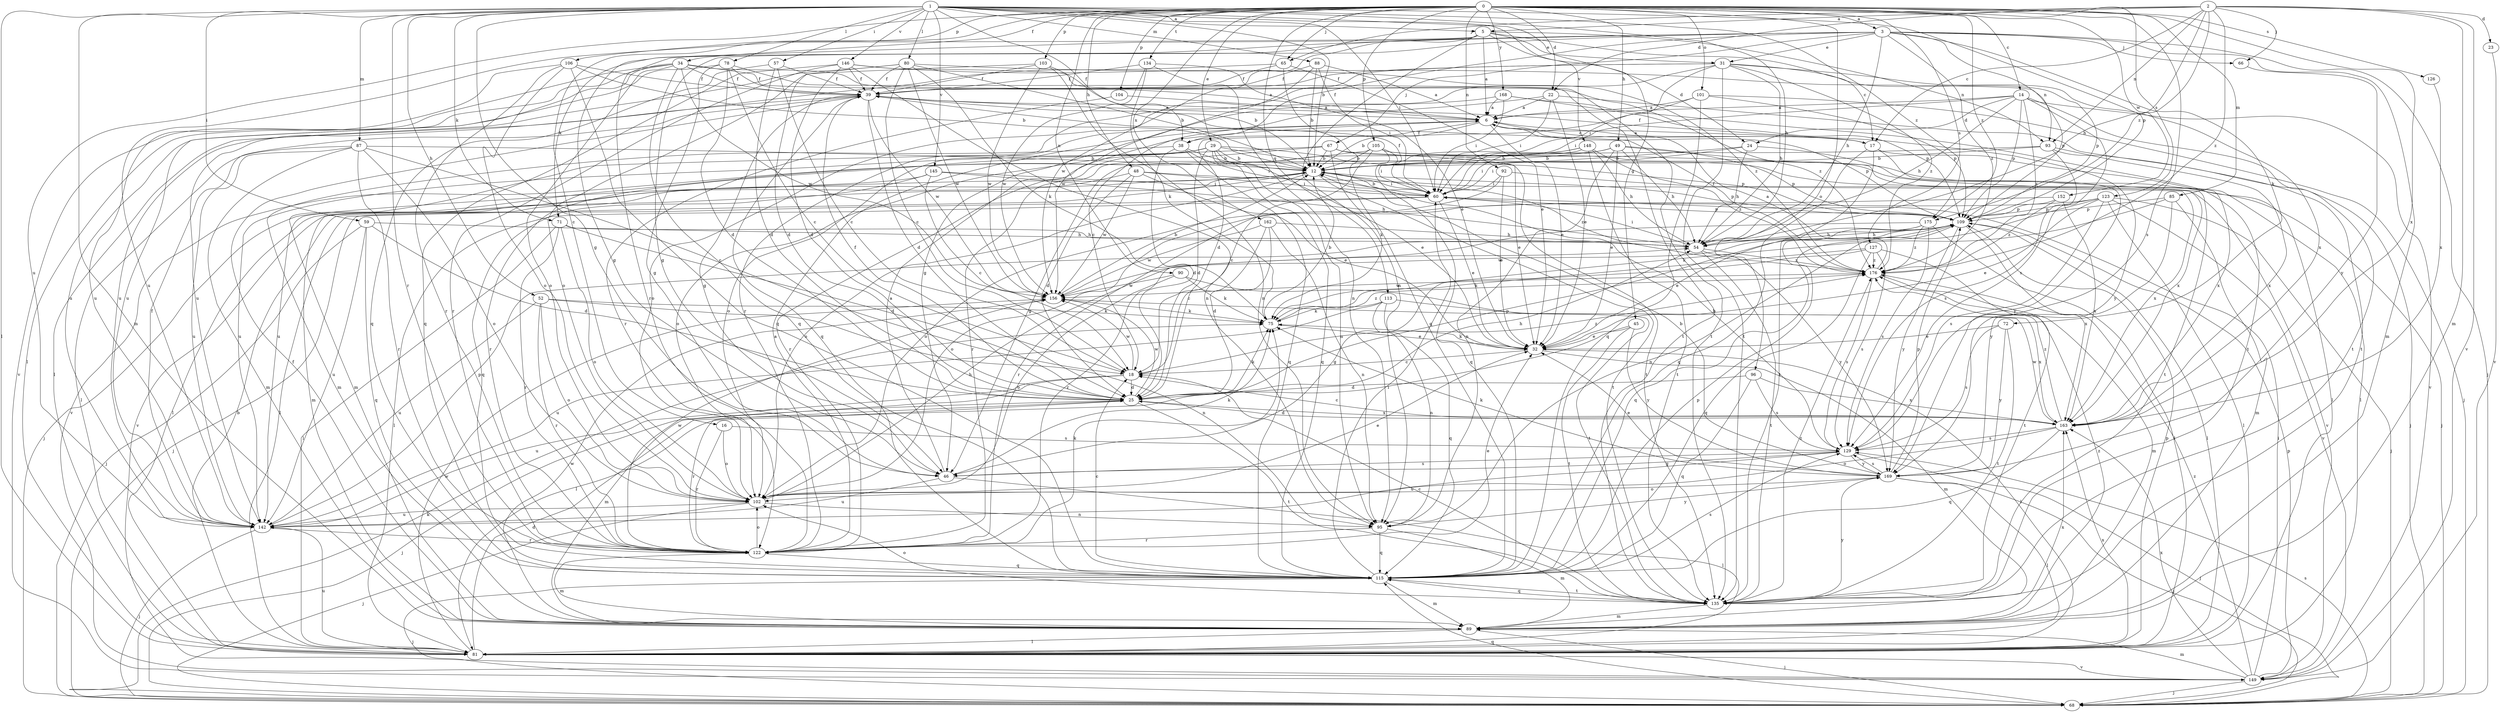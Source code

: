 strict digraph  {
0;
1;
2;
3;
5;
6;
12;
14;
16;
17;
18;
22;
23;
24;
25;
29;
31;
32;
34;
38;
39;
45;
46;
48;
49;
52;
54;
57;
59;
60;
65;
66;
67;
68;
71;
72;
75;
78;
80;
81;
85;
87;
88;
89;
90;
92;
93;
95;
96;
101;
102;
103;
104;
105;
106;
109;
113;
115;
122;
123;
126;
127;
129;
134;
135;
142;
145;
146;
148;
149;
152;
156;
162;
163;
168;
169;
175;
176;
0 -> 3  [label=a];
0 -> 14  [label=c];
0 -> 16  [label=c];
0 -> 22  [label=d];
0 -> 29  [label=e];
0 -> 34  [label=f];
0 -> 48  [label=h];
0 -> 49  [label=h];
0 -> 65  [label=j];
0 -> 85  [label=m];
0 -> 90  [label=n];
0 -> 92  [label=n];
0 -> 96  [label=o];
0 -> 101  [label=o];
0 -> 103  [label=p];
0 -> 104  [label=p];
0 -> 105  [label=p];
0 -> 106  [label=p];
0 -> 113  [label=q];
0 -> 123  [label=s];
0 -> 126  [label=s];
0 -> 127  [label=s];
0 -> 129  [label=s];
0 -> 134  [label=t];
0 -> 142  [label=u];
0 -> 152  [label=w];
0 -> 162  [label=x];
0 -> 163  [label=x];
0 -> 168  [label=y];
0 -> 175  [label=z];
1 -> 5  [label=a];
1 -> 12  [label=b];
1 -> 38  [label=f];
1 -> 45  [label=g];
1 -> 46  [label=g];
1 -> 52  [label=h];
1 -> 54  [label=h];
1 -> 57  [label=i];
1 -> 59  [label=i];
1 -> 60  [label=i];
1 -> 71  [label=k];
1 -> 78  [label=l];
1 -> 80  [label=l];
1 -> 81  [label=l];
1 -> 87  [label=m];
1 -> 88  [label=m];
1 -> 89  [label=m];
1 -> 109  [label=p];
1 -> 122  [label=r];
1 -> 145  [label=v];
1 -> 146  [label=v];
1 -> 148  [label=v];
1 -> 175  [label=z];
2 -> 5  [label=a];
2 -> 17  [label=c];
2 -> 22  [label=d];
2 -> 23  [label=d];
2 -> 54  [label=h];
2 -> 65  [label=j];
2 -> 66  [label=j];
2 -> 89  [label=m];
2 -> 93  [label=n];
2 -> 149  [label=v];
2 -> 175  [label=z];
2 -> 176  [label=z];
3 -> 31  [label=e];
3 -> 38  [label=f];
3 -> 46  [label=g];
3 -> 54  [label=h];
3 -> 66  [label=j];
3 -> 67  [label=j];
3 -> 68  [label=j];
3 -> 71  [label=k];
3 -> 72  [label=k];
3 -> 89  [label=m];
3 -> 93  [label=n];
3 -> 122  [label=r];
3 -> 176  [label=z];
5 -> 6  [label=a];
5 -> 17  [label=c];
5 -> 24  [label=d];
5 -> 31  [label=e];
5 -> 46  [label=g];
5 -> 93  [label=n];
5 -> 95  [label=n];
5 -> 142  [label=u];
5 -> 156  [label=w];
6 -> 12  [label=b];
6 -> 17  [label=c];
6 -> 32  [label=e];
6 -> 38  [label=f];
6 -> 102  [label=o];
6 -> 109  [label=p];
6 -> 169  [label=y];
12 -> 60  [label=i];
12 -> 68  [label=j];
12 -> 81  [label=l];
12 -> 102  [label=o];
12 -> 109  [label=p];
12 -> 135  [label=t];
12 -> 149  [label=v];
12 -> 176  [label=z];
14 -> 6  [label=a];
14 -> 24  [label=d];
14 -> 54  [label=h];
14 -> 60  [label=i];
14 -> 109  [label=p];
14 -> 129  [label=s];
14 -> 135  [label=t];
14 -> 149  [label=v];
14 -> 176  [label=z];
16 -> 102  [label=o];
16 -> 122  [label=r];
16 -> 129  [label=s];
17 -> 6  [label=a];
17 -> 39  [label=f];
17 -> 81  [label=l];
17 -> 115  [label=q];
17 -> 135  [label=t];
17 -> 169  [label=y];
18 -> 25  [label=d];
18 -> 89  [label=m];
18 -> 142  [label=u];
18 -> 156  [label=w];
18 -> 176  [label=z];
22 -> 6  [label=a];
22 -> 18  [label=c];
22 -> 32  [label=e];
22 -> 60  [label=i];
22 -> 135  [label=t];
23 -> 149  [label=v];
24 -> 12  [label=b];
24 -> 54  [label=h];
24 -> 60  [label=i];
24 -> 135  [label=t];
25 -> 39  [label=f];
25 -> 54  [label=h];
25 -> 68  [label=j];
25 -> 75  [label=k];
25 -> 109  [label=p];
25 -> 122  [label=r];
25 -> 135  [label=t];
25 -> 156  [label=w];
25 -> 163  [label=x];
29 -> 12  [label=b];
29 -> 25  [label=d];
29 -> 32  [label=e];
29 -> 89  [label=m];
29 -> 95  [label=n];
29 -> 102  [label=o];
29 -> 109  [label=p];
29 -> 115  [label=q];
29 -> 122  [label=r];
29 -> 135  [label=t];
31 -> 39  [label=f];
31 -> 46  [label=g];
31 -> 54  [label=h];
31 -> 60  [label=i];
31 -> 109  [label=p];
31 -> 122  [label=r];
31 -> 135  [label=t];
31 -> 163  [label=x];
31 -> 176  [label=z];
32 -> 18  [label=c];
32 -> 75  [label=k];
32 -> 81  [label=l];
32 -> 89  [label=m];
34 -> 6  [label=a];
34 -> 39  [label=f];
34 -> 81  [label=l];
34 -> 102  [label=o];
34 -> 115  [label=q];
34 -> 142  [label=u];
34 -> 149  [label=v];
34 -> 156  [label=w];
34 -> 176  [label=z];
38 -> 12  [label=b];
38 -> 25  [label=d];
38 -> 60  [label=i];
38 -> 89  [label=m];
38 -> 115  [label=q];
39 -> 6  [label=a];
39 -> 25  [label=d];
39 -> 46  [label=g];
39 -> 81  [label=l];
39 -> 115  [label=q];
39 -> 156  [label=w];
45 -> 32  [label=e];
45 -> 81  [label=l];
45 -> 135  [label=t];
45 -> 169  [label=y];
46 -> 6  [label=a];
46 -> 75  [label=k];
46 -> 81  [label=l];
46 -> 129  [label=s];
46 -> 142  [label=u];
48 -> 25  [label=d];
48 -> 32  [label=e];
48 -> 60  [label=i];
48 -> 81  [label=l];
48 -> 156  [label=w];
48 -> 163  [label=x];
49 -> 12  [label=b];
49 -> 32  [label=e];
49 -> 54  [label=h];
49 -> 95  [label=n];
49 -> 109  [label=p];
49 -> 122  [label=r];
49 -> 163  [label=x];
52 -> 75  [label=k];
52 -> 95  [label=n];
52 -> 102  [label=o];
52 -> 122  [label=r];
52 -> 142  [label=u];
54 -> 60  [label=i];
54 -> 135  [label=t];
54 -> 169  [label=y];
54 -> 176  [label=z];
57 -> 18  [label=c];
57 -> 25  [label=d];
57 -> 39  [label=f];
57 -> 115  [label=q];
59 -> 25  [label=d];
59 -> 54  [label=h];
59 -> 68  [label=j];
59 -> 115  [label=q];
59 -> 142  [label=u];
60 -> 12  [label=b];
60 -> 32  [label=e];
60 -> 39  [label=f];
60 -> 68  [label=j];
60 -> 81  [label=l];
60 -> 109  [label=p];
65 -> 32  [label=e];
65 -> 39  [label=f];
65 -> 115  [label=q];
65 -> 142  [label=u];
66 -> 169  [label=y];
67 -> 12  [label=b];
67 -> 32  [label=e];
67 -> 75  [label=k];
67 -> 122  [label=r];
67 -> 142  [label=u];
67 -> 163  [label=x];
68 -> 75  [label=k];
68 -> 115  [label=q];
68 -> 129  [label=s];
71 -> 25  [label=d];
71 -> 54  [label=h];
71 -> 81  [label=l];
71 -> 102  [label=o];
71 -> 122  [label=r];
72 -> 32  [label=e];
72 -> 129  [label=s];
72 -> 135  [label=t];
72 -> 169  [label=y];
75 -> 12  [label=b];
75 -> 32  [label=e];
75 -> 176  [label=z];
78 -> 18  [label=c];
78 -> 25  [label=d];
78 -> 39  [label=f];
78 -> 46  [label=g];
78 -> 135  [label=t];
78 -> 142  [label=u];
80 -> 12  [label=b];
80 -> 18  [label=c];
80 -> 25  [label=d];
80 -> 39  [label=f];
80 -> 75  [label=k];
80 -> 109  [label=p];
80 -> 142  [label=u];
80 -> 156  [label=w];
81 -> 12  [label=b];
81 -> 25  [label=d];
81 -> 109  [label=p];
81 -> 142  [label=u];
81 -> 149  [label=v];
81 -> 156  [label=w];
81 -> 163  [label=x];
85 -> 75  [label=k];
85 -> 89  [label=m];
85 -> 109  [label=p];
85 -> 169  [label=y];
87 -> 12  [label=b];
87 -> 18  [label=c];
87 -> 81  [label=l];
87 -> 89  [label=m];
87 -> 102  [label=o];
87 -> 122  [label=r];
87 -> 142  [label=u];
88 -> 6  [label=a];
88 -> 12  [label=b];
88 -> 39  [label=f];
88 -> 60  [label=i];
88 -> 156  [label=w];
89 -> 39  [label=f];
89 -> 68  [label=j];
89 -> 81  [label=l];
89 -> 156  [label=w];
89 -> 163  [label=x];
89 -> 176  [label=z];
90 -> 75  [label=k];
90 -> 102  [label=o];
90 -> 135  [label=t];
90 -> 156  [label=w];
92 -> 32  [label=e];
92 -> 60  [label=i];
92 -> 102  [label=o];
92 -> 149  [label=v];
93 -> 12  [label=b];
93 -> 46  [label=g];
93 -> 68  [label=j];
93 -> 129  [label=s];
93 -> 163  [label=x];
95 -> 89  [label=m];
95 -> 115  [label=q];
95 -> 122  [label=r];
95 -> 169  [label=y];
96 -> 25  [label=d];
96 -> 115  [label=q];
96 -> 129  [label=s];
96 -> 163  [label=x];
101 -> 6  [label=a];
101 -> 25  [label=d];
101 -> 68  [label=j];
101 -> 109  [label=p];
101 -> 115  [label=q];
102 -> 32  [label=e];
102 -> 54  [label=h];
102 -> 68  [label=j];
102 -> 95  [label=n];
102 -> 142  [label=u];
103 -> 12  [label=b];
103 -> 39  [label=f];
103 -> 95  [label=n];
103 -> 102  [label=o];
103 -> 156  [label=w];
104 -> 6  [label=a];
104 -> 122  [label=r];
105 -> 12  [label=b];
105 -> 18  [label=c];
105 -> 60  [label=i];
105 -> 68  [label=j];
105 -> 81  [label=l];
105 -> 115  [label=q];
105 -> 142  [label=u];
106 -> 12  [label=b];
106 -> 39  [label=f];
106 -> 102  [label=o];
106 -> 115  [label=q];
106 -> 122  [label=r];
106 -> 142  [label=u];
109 -> 54  [label=h];
109 -> 81  [label=l];
109 -> 115  [label=q];
109 -> 156  [label=w];
109 -> 163  [label=x];
109 -> 169  [label=y];
113 -> 75  [label=k];
113 -> 95  [label=n];
113 -> 115  [label=q];
113 -> 142  [label=u];
113 -> 163  [label=x];
115 -> 18  [label=c];
115 -> 60  [label=i];
115 -> 68  [label=j];
115 -> 89  [label=m];
115 -> 109  [label=p];
115 -> 129  [label=s];
115 -> 135  [label=t];
122 -> 6  [label=a];
122 -> 32  [label=e];
122 -> 75  [label=k];
122 -> 89  [label=m];
122 -> 102  [label=o];
122 -> 115  [label=q];
122 -> 156  [label=w];
123 -> 32  [label=e];
123 -> 68  [label=j];
123 -> 81  [label=l];
123 -> 95  [label=n];
123 -> 102  [label=o];
123 -> 109  [label=p];
123 -> 129  [label=s];
123 -> 149  [label=v];
126 -> 163  [label=x];
127 -> 46  [label=g];
127 -> 75  [label=k];
127 -> 115  [label=q];
127 -> 129  [label=s];
127 -> 135  [label=t];
127 -> 176  [label=z];
129 -> 12  [label=b];
129 -> 46  [label=g];
129 -> 68  [label=j];
129 -> 142  [label=u];
129 -> 169  [label=y];
134 -> 32  [label=e];
134 -> 39  [label=f];
134 -> 75  [label=k];
134 -> 95  [label=n];
134 -> 156  [label=w];
135 -> 18  [label=c];
135 -> 89  [label=m];
135 -> 102  [label=o];
135 -> 115  [label=q];
135 -> 169  [label=y];
135 -> 176  [label=z];
142 -> 39  [label=f];
142 -> 68  [label=j];
142 -> 109  [label=p];
142 -> 122  [label=r];
145 -> 18  [label=c];
145 -> 54  [label=h];
145 -> 60  [label=i];
145 -> 89  [label=m];
145 -> 115  [label=q];
146 -> 25  [label=d];
146 -> 39  [label=f];
146 -> 95  [label=n];
146 -> 115  [label=q];
146 -> 122  [label=r];
146 -> 135  [label=t];
146 -> 176  [label=z];
148 -> 12  [label=b];
148 -> 54  [label=h];
148 -> 60  [label=i];
148 -> 135  [label=t];
148 -> 149  [label=v];
148 -> 176  [label=z];
149 -> 60  [label=i];
149 -> 68  [label=j];
149 -> 89  [label=m];
149 -> 109  [label=p];
149 -> 163  [label=x];
149 -> 176  [label=z];
152 -> 109  [label=p];
152 -> 122  [label=r];
152 -> 163  [label=x];
152 -> 176  [label=z];
156 -> 12  [label=b];
156 -> 75  [label=k];
162 -> 18  [label=c];
162 -> 25  [label=d];
162 -> 54  [label=h];
162 -> 95  [label=n];
162 -> 156  [label=w];
163 -> 18  [label=c];
163 -> 25  [label=d];
163 -> 102  [label=o];
163 -> 115  [label=q];
163 -> 129  [label=s];
163 -> 156  [label=w];
163 -> 176  [label=z];
168 -> 6  [label=a];
168 -> 60  [label=i];
168 -> 102  [label=o];
168 -> 109  [label=p];
168 -> 135  [label=t];
169 -> 12  [label=b];
169 -> 32  [label=e];
169 -> 68  [label=j];
169 -> 75  [label=k];
169 -> 81  [label=l];
169 -> 102  [label=o];
169 -> 109  [label=p];
169 -> 129  [label=s];
175 -> 32  [label=e];
175 -> 54  [label=h];
175 -> 81  [label=l];
175 -> 122  [label=r];
175 -> 129  [label=s];
175 -> 176  [label=z];
176 -> 6  [label=a];
176 -> 39  [label=f];
176 -> 89  [label=m];
176 -> 129  [label=s];
176 -> 156  [label=w];
}
